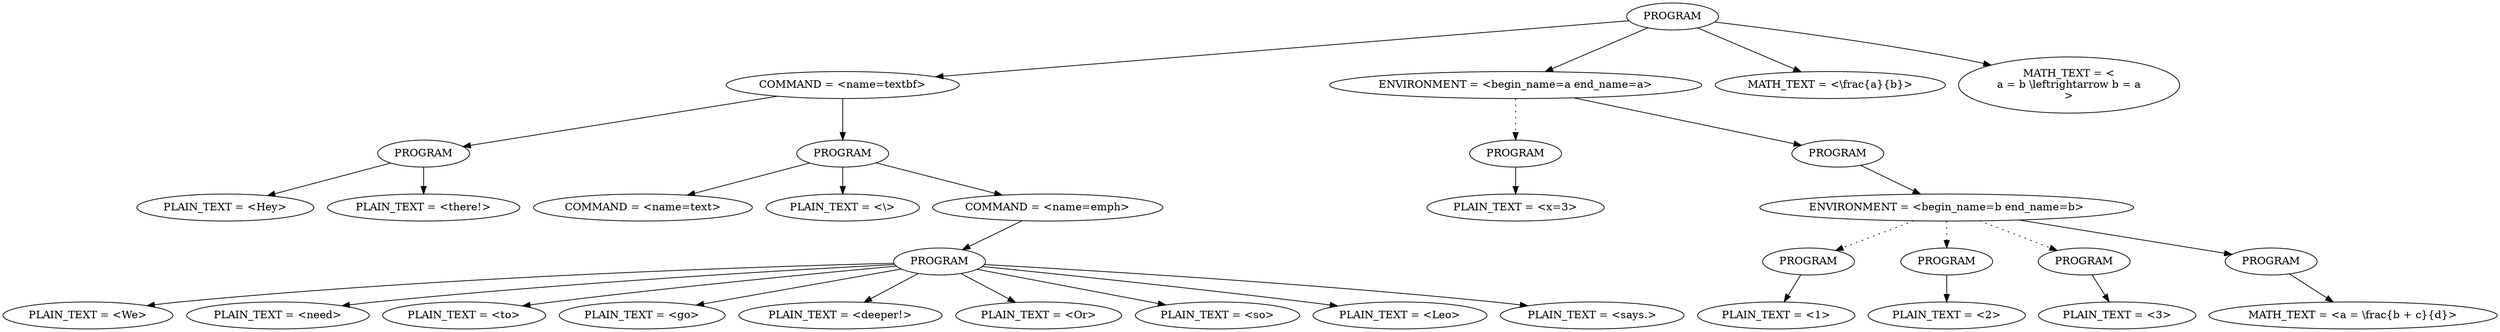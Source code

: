 digraph d {
  node_0 [label="PROGRAM"];
  node_1 [label="COMMAND = <name=textbf>"];
  node_2 [label="PROGRAM"];
  node_3 [label="PLAIN_TEXT = <Hey>"];
  node_2 -> node_3;
  node_4 [label="PLAIN_TEXT = <there!>"];
  node_2 -> node_4;
  node_1 -> node_2;
  node_5 [label="PROGRAM"];
  node_6 [label="COMMAND = <name=text>"];
  node_5 -> node_6;
  node_7 [label="PLAIN_TEXT = <\\>"];
  node_5 -> node_7;
  node_8 [label="COMMAND = <name=emph>"];
  node_9 [label="PROGRAM"];
  node_10 [label="PLAIN_TEXT = <We>"];
  node_9 -> node_10;
  node_11 [label="PLAIN_TEXT = <need>"];
  node_9 -> node_11;
  node_12 [label="PLAIN_TEXT = <to>"];
  node_9 -> node_12;
  node_13 [label="PLAIN_TEXT = <go>"];
  node_9 -> node_13;
  node_14 [label="PLAIN_TEXT = <deeper!>"];
  node_9 -> node_14;
  node_15 [label="PLAIN_TEXT = <Or>"];
  node_9 -> node_15;
  node_16 [label="PLAIN_TEXT = <so>"];
  node_9 -> node_16;
  node_17 [label="PLAIN_TEXT = <Leo>"];
  node_9 -> node_17;
  node_18 [label="PLAIN_TEXT = <says.>"];
  node_9 -> node_18;
  node_8 -> node_9;
  node_5 -> node_8;
  node_1 -> node_5;
  node_0 -> node_1;
  node_19 [label="ENVIRONMENT = <begin_name=a end_name=a>"];
  node_20 [label="PROGRAM"];
  node_21 [label="PLAIN_TEXT = <x=3>"];
  node_20 -> node_21;
  node_19 -> node_20 [style=dotted];
  node_22 [label="PROGRAM"];
  node_23 [label="ENVIRONMENT = <begin_name=b end_name=b>"];
  node_24 [label="PROGRAM"];
  node_25 [label="PLAIN_TEXT = <1>"];
  node_24 -> node_25;
  node_23 -> node_24 [style=dotted];
  node_26 [label="PROGRAM"];
  node_27 [label="PLAIN_TEXT = <2>"];
  node_26 -> node_27;
  node_23 -> node_26 [style=dotted];
  node_28 [label="PROGRAM"];
  node_29 [label="PLAIN_TEXT = <3>"];
  node_28 -> node_29;
  node_23 -> node_28 [style=dotted];
  node_30 [label="PROGRAM"];
  node_31 [label="MATH_TEXT = <a = \\frac{b + c}{d}>"];
  node_30 -> node_31;
  node_23 -> node_30;
  node_22 -> node_23;
  node_19 -> node_22;
  node_0 -> node_19;
  node_32 [label="MATH_TEXT = <\\frac{a}{b}>"];
  node_0 -> node_32;
  node_33 [label="MATH_TEXT = <
a = b \\leftrightarrow b = a
>"];
  node_0 -> node_33;
}
